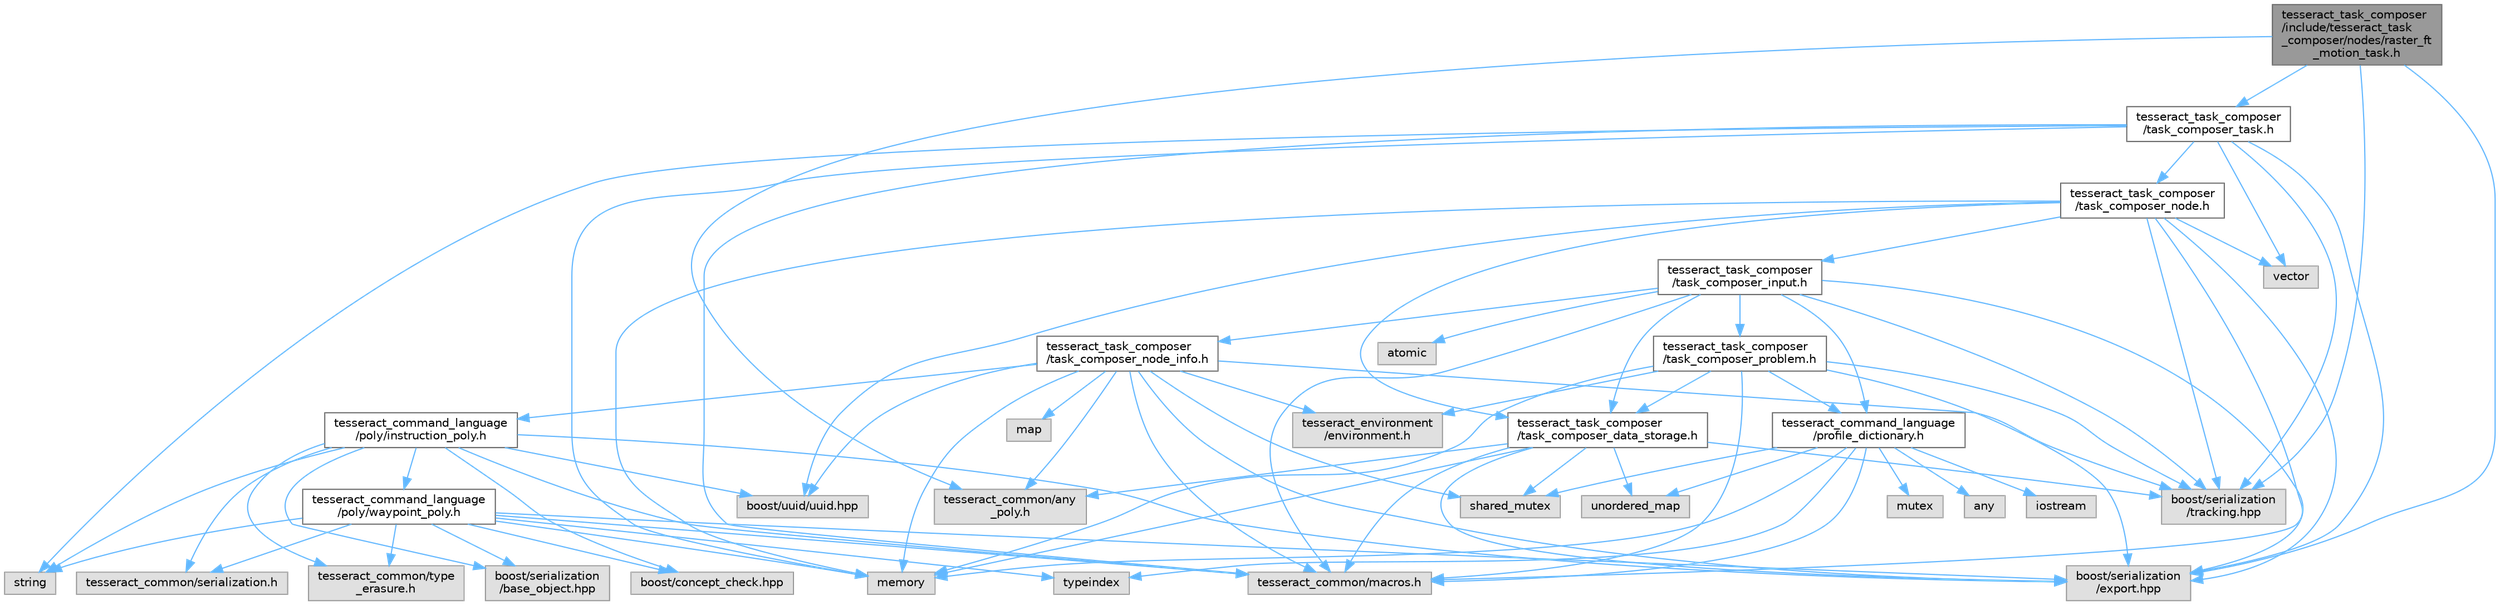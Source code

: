 digraph "tesseract_task_composer/include/tesseract_task_composer/nodes/raster_ft_motion_task.h"
{
 // LATEX_PDF_SIZE
  bgcolor="transparent";
  edge [fontname=Helvetica,fontsize=10,labelfontname=Helvetica,labelfontsize=10];
  node [fontname=Helvetica,fontsize=10,shape=box,height=0.2,width=0.4];
  Node1 [label="tesseract_task_composer\l/include/tesseract_task\l_composer/nodes/raster_ft\l_motion_task.h",height=0.2,width=0.4,color="gray40", fillcolor="grey60", style="filled", fontcolor="black",tooltip="Raster motion task with freespace transitions."];
  Node1 -> Node2 [color="steelblue1",style="solid"];
  Node2 [label="tesseract_task_composer\l/task_composer_task.h",height=0.2,width=0.4,color="grey40", fillcolor="white", style="filled",URL="$da/d71/task__composer__task_8h.html",tooltip="A task in the pipeline."];
  Node2 -> Node3 [color="steelblue1",style="solid"];
  Node3 [label="tesseract_common/macros.h",height=0.2,width=0.4,color="grey60", fillcolor="#E0E0E0", style="filled",tooltip=" "];
  Node2 -> Node4 [color="steelblue1",style="solid"];
  Node4 [label="string",height=0.2,width=0.4,color="grey60", fillcolor="#E0E0E0", style="filled",tooltip=" "];
  Node2 -> Node5 [color="steelblue1",style="solid"];
  Node5 [label="vector",height=0.2,width=0.4,color="grey60", fillcolor="#E0E0E0", style="filled",tooltip=" "];
  Node2 -> Node6 [color="steelblue1",style="solid"];
  Node6 [label="memory",height=0.2,width=0.4,color="grey60", fillcolor="#E0E0E0", style="filled",tooltip=" "];
  Node2 -> Node7 [color="steelblue1",style="solid"];
  Node7 [label="tesseract_task_composer\l/task_composer_node.h",height=0.2,width=0.4,color="grey40", fillcolor="white", style="filled",URL="$da/dbe/task__composer__node_8h.html",tooltip="A node in the pipeline."];
  Node7 -> Node3 [color="steelblue1",style="solid"];
  Node7 -> Node6 [color="steelblue1",style="solid"];
  Node7 -> Node5 [color="steelblue1",style="solid"];
  Node7 -> Node8 [color="steelblue1",style="solid"];
  Node8 [label="boost/uuid/uuid.hpp",height=0.2,width=0.4,color="grey60", fillcolor="#E0E0E0", style="filled",tooltip=" "];
  Node7 -> Node9 [color="steelblue1",style="solid"];
  Node9 [label="tesseract_task_composer\l/task_composer_input.h",height=0.2,width=0.4,color="grey40", fillcolor="white", style="filled",URL="$db/ddf/task__composer__input_8h.html",tooltip="The input data structure to the pipeline."];
  Node9 -> Node3 [color="steelblue1",style="solid"];
  Node9 -> Node10 [color="steelblue1",style="solid"];
  Node10 [label="atomic",height=0.2,width=0.4,color="grey60", fillcolor="#E0E0E0", style="filled",tooltip=" "];
  Node9 -> Node11 [color="steelblue1",style="solid"];
  Node11 [label="tesseract_command_language\l/profile_dictionary.h",height=0.2,width=0.4,color="grey40", fillcolor="white", style="filled",URL="$dd/dd6/profile__dictionary_8h.html",tooltip="This is a profile dictionary for storing all profiles."];
  Node11 -> Node3 [color="steelblue1",style="solid"];
  Node11 -> Node12 [color="steelblue1",style="solid"];
  Node12 [label="any",height=0.2,width=0.4,color="grey60", fillcolor="#E0E0E0", style="filled",tooltip=" "];
  Node11 -> Node13 [color="steelblue1",style="solid"];
  Node13 [label="iostream",height=0.2,width=0.4,color="grey60", fillcolor="#E0E0E0", style="filled",tooltip=" "];
  Node11 -> Node14 [color="steelblue1",style="solid"];
  Node14 [label="typeindex",height=0.2,width=0.4,color="grey60", fillcolor="#E0E0E0", style="filled",tooltip=" "];
  Node11 -> Node15 [color="steelblue1",style="solid"];
  Node15 [label="unordered_map",height=0.2,width=0.4,color="grey60", fillcolor="#E0E0E0", style="filled",tooltip=" "];
  Node11 -> Node6 [color="steelblue1",style="solid"];
  Node11 -> Node16 [color="steelblue1",style="solid"];
  Node16 [label="mutex",height=0.2,width=0.4,color="grey60", fillcolor="#E0E0E0", style="filled",tooltip=" "];
  Node11 -> Node17 [color="steelblue1",style="solid"];
  Node17 [label="shared_mutex",height=0.2,width=0.4,color="grey60", fillcolor="#E0E0E0", style="filled",tooltip=" "];
  Node9 -> Node18 [color="steelblue1",style="solid"];
  Node18 [label="tesseract_task_composer\l/task_composer_data_storage.h",height=0.2,width=0.4,color="grey40", fillcolor="white", style="filled",URL="$dc/dc5/task__composer__data__storage_8h.html",tooltip="Data storage used when executing the pipeline."];
  Node18 -> Node3 [color="steelblue1",style="solid"];
  Node18 -> Node6 [color="steelblue1",style="solid"];
  Node18 -> Node15 [color="steelblue1",style="solid"];
  Node18 -> Node17 [color="steelblue1",style="solid"];
  Node18 -> Node19 [color="steelblue1",style="solid"];
  Node19 [label="tesseract_common/any\l_poly.h",height=0.2,width=0.4,color="grey60", fillcolor="#E0E0E0", style="filled",tooltip=" "];
  Node18 -> Node20 [color="steelblue1",style="solid"];
  Node20 [label="boost/serialization\l/export.hpp",height=0.2,width=0.4,color="grey60", fillcolor="#E0E0E0", style="filled",tooltip=" "];
  Node18 -> Node21 [color="steelblue1",style="solid"];
  Node21 [label="boost/serialization\l/tracking.hpp",height=0.2,width=0.4,color="grey60", fillcolor="#E0E0E0", style="filled",tooltip=" "];
  Node9 -> Node22 [color="steelblue1",style="solid"];
  Node22 [label="tesseract_task_composer\l/task_composer_node_info.h",height=0.2,width=0.4,color="grey40", fillcolor="white", style="filled",URL="$d7/d2c/task__composer__node__info_8h.html",tooltip="Task composer node info."];
  Node22 -> Node3 [color="steelblue1",style="solid"];
  Node22 -> Node6 [color="steelblue1",style="solid"];
  Node22 -> Node17 [color="steelblue1",style="solid"];
  Node22 -> Node23 [color="steelblue1",style="solid"];
  Node23 [label="map",height=0.2,width=0.4,color="grey60", fillcolor="#E0E0E0", style="filled",tooltip=" "];
  Node22 -> Node8 [color="steelblue1",style="solid"];
  Node22 -> Node24 [color="steelblue1",style="solid"];
  Node24 [label="tesseract_environment\l/environment.h",height=0.2,width=0.4,color="grey60", fillcolor="#E0E0E0", style="filled",tooltip=" "];
  Node22 -> Node25 [color="steelblue1",style="solid"];
  Node25 [label="tesseract_command_language\l/poly/instruction_poly.h",height=0.2,width=0.4,color="grey40", fillcolor="white", style="filled",URL="$d1/db1/instruction__poly_8h.html",tooltip=" "];
  Node25 -> Node3 [color="steelblue1",style="solid"];
  Node25 -> Node4 [color="steelblue1",style="solid"];
  Node25 -> Node26 [color="steelblue1",style="solid"];
  Node26 [label="boost/serialization\l/base_object.hpp",height=0.2,width=0.4,color="grey60", fillcolor="#E0E0E0", style="filled",tooltip=" "];
  Node25 -> Node20 [color="steelblue1",style="solid"];
  Node25 -> Node27 [color="steelblue1",style="solid"];
  Node27 [label="boost/concept_check.hpp",height=0.2,width=0.4,color="grey60", fillcolor="#E0E0E0", style="filled",tooltip=" "];
  Node25 -> Node8 [color="steelblue1",style="solid"];
  Node25 -> Node28 [color="steelblue1",style="solid"];
  Node28 [label="tesseract_command_language\l/poly/waypoint_poly.h",height=0.2,width=0.4,color="grey40", fillcolor="white", style="filled",URL="$d3/dc4/waypoint__poly_8h.html",tooltip=" "];
  Node28 -> Node3 [color="steelblue1",style="solid"];
  Node28 -> Node6 [color="steelblue1",style="solid"];
  Node28 -> Node4 [color="steelblue1",style="solid"];
  Node28 -> Node14 [color="steelblue1",style="solid"];
  Node28 -> Node26 [color="steelblue1",style="solid"];
  Node28 -> Node20 [color="steelblue1",style="solid"];
  Node28 -> Node27 [color="steelblue1",style="solid"];
  Node28 -> Node29 [color="steelblue1",style="solid"];
  Node29 [label="tesseract_common/serialization.h",height=0.2,width=0.4,color="grey60", fillcolor="#E0E0E0", style="filled",tooltip=" "];
  Node28 -> Node30 [color="steelblue1",style="solid"];
  Node30 [label="tesseract_common/type\l_erasure.h",height=0.2,width=0.4,color="grey60", fillcolor="#E0E0E0", style="filled",tooltip=" "];
  Node25 -> Node29 [color="steelblue1",style="solid"];
  Node25 -> Node30 [color="steelblue1",style="solid"];
  Node22 -> Node19 [color="steelblue1",style="solid"];
  Node22 -> Node20 [color="steelblue1",style="solid"];
  Node22 -> Node21 [color="steelblue1",style="solid"];
  Node9 -> Node31 [color="steelblue1",style="solid"];
  Node31 [label="tesseract_task_composer\l/task_composer_problem.h",height=0.2,width=0.4,color="grey40", fillcolor="white", style="filled",URL="$d7/d6d/task__composer__problem_8h.html",tooltip="A task composer server problem."];
  Node31 -> Node3 [color="steelblue1",style="solid"];
  Node31 -> Node6 [color="steelblue1",style="solid"];
  Node31 -> Node24 [color="steelblue1",style="solid"];
  Node31 -> Node11 [color="steelblue1",style="solid"];
  Node31 -> Node18 [color="steelblue1",style="solid"];
  Node31 -> Node20 [color="steelblue1",style="solid"];
  Node31 -> Node21 [color="steelblue1",style="solid"];
  Node9 -> Node20 [color="steelblue1",style="solid"];
  Node9 -> Node21 [color="steelblue1",style="solid"];
  Node7 -> Node18 [color="steelblue1",style="solid"];
  Node7 -> Node20 [color="steelblue1",style="solid"];
  Node7 -> Node21 [color="steelblue1",style="solid"];
  Node2 -> Node20 [color="steelblue1",style="solid"];
  Node2 -> Node21 [color="steelblue1",style="solid"];
  Node1 -> Node19 [color="steelblue1",style="solid"];
  Node1 -> Node20 [color="steelblue1",style="solid"];
  Node1 -> Node21 [color="steelblue1",style="solid"];
}
